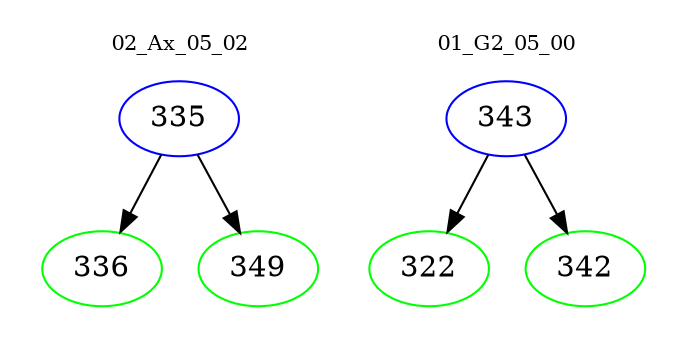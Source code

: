 digraph{
subgraph cluster_0 {
color = white
label = "02_Ax_05_02";
fontsize=10;
T0_335 [label="335", color="blue"]
T0_335 -> T0_336 [color="black"]
T0_336 [label="336", color="green"]
T0_335 -> T0_349 [color="black"]
T0_349 [label="349", color="green"]
}
subgraph cluster_1 {
color = white
label = "01_G2_05_00";
fontsize=10;
T1_343 [label="343", color="blue"]
T1_343 -> T1_322 [color="black"]
T1_322 [label="322", color="green"]
T1_343 -> T1_342 [color="black"]
T1_342 [label="342", color="green"]
}
}
